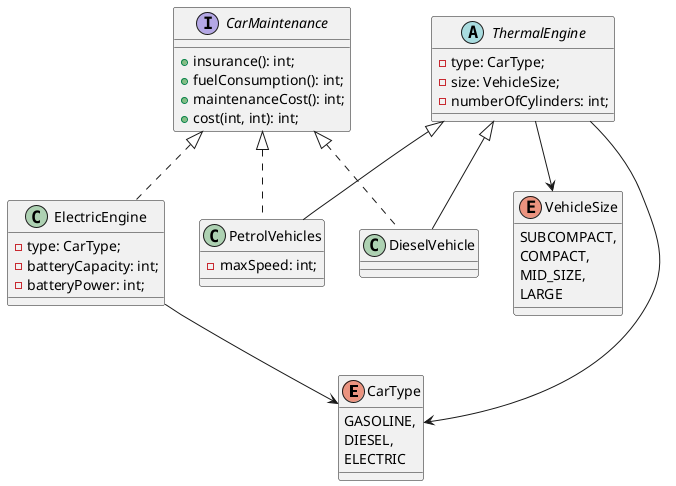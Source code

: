 @startuml

enum CarType{
GASOLINE,
DIESEL,
ELECTRIC
}

enum VehicleSize{
SUBCOMPACT,
COMPACT,
MID_SIZE,
LARGE
}

abstract ThermalEngine {
- type: CarType;
- size: VehicleSize;
-numberOfCylinders: int;
}

class ElectricEngine implements CarMaintenance{
-type: CarType;
-batteryCapacity: int;
-batteryPower: int;
}

class DieselVehicle extends ThermalEngine implements CarMaintenance{

}

class PetrolVehicles extends ThermalEngine implements CarMaintenance{
-maxSpeed: int;
}

interface CarMaintenance{
+ insurance(): int;
+ fuelConsumption(): int;
+ maintenanceCost(): int;
+ cost(int, int): int;
}

ThermalEngine-->CarType
ElectricEngine-->CarType
ThermalEngine-->VehicleSize
@enduml